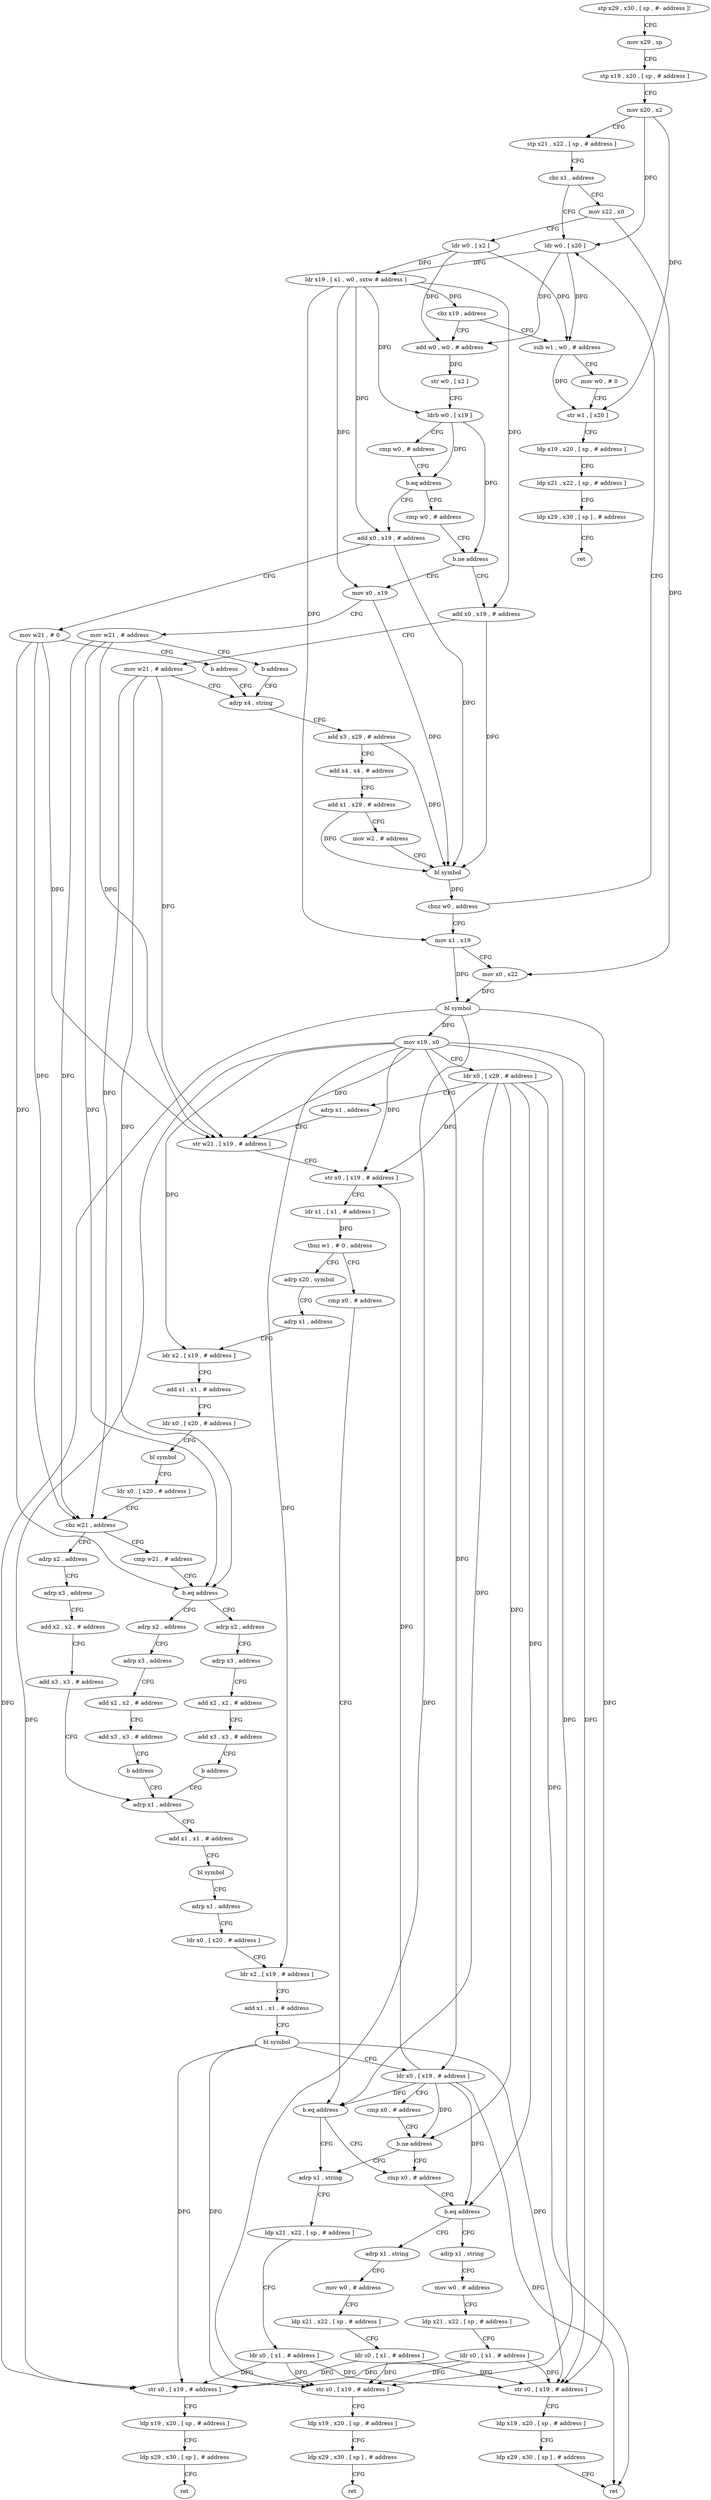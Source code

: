 digraph "func" {
"4267944" [label = "stp x29 , x30 , [ sp , #- address ]!" ]
"4267948" [label = "mov x29 , sp" ]
"4267952" [label = "stp x19 , x20 , [ sp , # address ]" ]
"4267956" [label = "mov x20 , x2" ]
"4267960" [label = "stp x21 , x22 , [ sp , # address ]" ]
"4267964" [label = "cbz x1 , address" ]
"4268152" [label = "ldr w0 , [ x20 ]" ]
"4267968" [label = "mov x22 , x0" ]
"4268156" [label = "sub w1 , w0 , # address" ]
"4267972" [label = "ldr w0 , [ x2 ]" ]
"4267976" [label = "ldr x19 , [ x1 , w0 , sxtw # address ]" ]
"4267980" [label = "cbz x19 , address" ]
"4267984" [label = "add w0 , w0 , # address" ]
"4268160" [label = "mov w0 , # 0" ]
"4268164" [label = "str w1 , [ x20 ]" ]
"4268168" [label = "ldp x19 , x20 , [ sp , # address ]" ]
"4268172" [label = "ldp x21 , x22 , [ sp , # address ]" ]
"4268176" [label = "ldp x29 , x30 , [ sp ] , # address" ]
"4268180" [label = "ret" ]
"4267988" [label = "str w0 , [ x2 ]" ]
"4267992" [label = "ldrb w0 , [ x19 ]" ]
"4267996" [label = "cmp w0 , # address" ]
"4268000" [label = "b.eq address" ]
"4268136" [label = "add x0 , x19 , # address" ]
"4268004" [label = "cmp w0 , # address" ]
"4268140" [label = "mov w21 , # 0" ]
"4268144" [label = "b address" ]
"4268020" [label = "adrp x4 , string" ]
"4268008" [label = "b.ne address" ]
"4268248" [label = "mov x0 , x19" ]
"4268012" [label = "add x0 , x19 , # address" ]
"4268024" [label = "add x3 , x29 , # address" ]
"4268028" [label = "add x4 , x4 , # address" ]
"4268032" [label = "add x1 , x29 , # address" ]
"4268036" [label = "mov w2 , # address" ]
"4268040" [label = "bl symbol" ]
"4268044" [label = "cbnz w0 , address" ]
"4268048" [label = "mov x1 , x19" ]
"4268252" [label = "mov w21 , # address" ]
"4268256" [label = "b address" ]
"4268016" [label = "mov w21 , # address" ]
"4268052" [label = "mov x0 , x22" ]
"4268056" [label = "bl symbol" ]
"4268060" [label = "mov x19 , x0" ]
"4268064" [label = "ldr x0 , [ x29 , # address ]" ]
"4268068" [label = "adrp x1 , address" ]
"4268072" [label = "str w21 , [ x19 , # address ]" ]
"4268076" [label = "str x0 , [ x19 , # address ]" ]
"4268080" [label = "ldr x1 , [ x1 , # address ]" ]
"4268084" [label = "tbnz w1 , # 0 , address" ]
"4268184" [label = "adrp x20 , symbol" ]
"4268088" [label = "cmp x0 , # address" ]
"4268188" [label = "adrp x1 , address" ]
"4268192" [label = "ldr x2 , [ x19 , # address ]" ]
"4268196" [label = "add x1 , x1 , # address" ]
"4268200" [label = "ldr x0 , [ x20 , # address ]" ]
"4268204" [label = "bl symbol" ]
"4268208" [label = "ldr x0 , [ x20 , # address ]" ]
"4268212" [label = "cbz w21 , address" ]
"4268264" [label = "adrp x2 , address" ]
"4268216" [label = "cmp w21 , # address" ]
"4268092" [label = "b.eq address" ]
"4268324" [label = "adrp x1 , string" ]
"4268096" [label = "cmp x0 , # address" ]
"4268268" [label = "adrp x3 , address" ]
"4268272" [label = "add x2 , x2 , # address" ]
"4268276" [label = "add x3 , x3 , # address" ]
"4268280" [label = "adrp x1 , address" ]
"4268220" [label = "b.eq address" ]
"4268384" [label = "adrp x2 , address" ]
"4268224" [label = "adrp x2 , address" ]
"4268328" [label = "ldp x21 , x22 , [ sp , # address ]" ]
"4268332" [label = "ldr s0 , [ x1 , # address ]" ]
"4268336" [label = "str s0 , [ x19 , # address ]" ]
"4268340" [label = "ldp x19 , x20 , [ sp , # address ]" ]
"4268344" [label = "ldp x29 , x30 , [ sp ] , # address" ]
"4268348" [label = "ret" ]
"4268100" [label = "b.eq address" ]
"4268352" [label = "adrp x1 , string" ]
"4268104" [label = "adrp x1 , string" ]
"4268388" [label = "adrp x3 , address" ]
"4268392" [label = "add x2 , x2 , # address" ]
"4268396" [label = "add x3 , x3 , # address" ]
"4268400" [label = "b address" ]
"4268228" [label = "adrp x3 , address" ]
"4268232" [label = "add x2 , x2 , # address" ]
"4268236" [label = "add x3 , x3 , # address" ]
"4268240" [label = "b address" ]
"4268356" [label = "mov w0 , # address" ]
"4268360" [label = "ldp x21 , x22 , [ sp , # address ]" ]
"4268364" [label = "ldr s0 , [ x1 , # address ]" ]
"4268368" [label = "str s0 , [ x19 , # address ]" ]
"4268372" [label = "ldp x19 , x20 , [ sp , # address ]" ]
"4268376" [label = "ldp x29 , x30 , [ sp ] , # address" ]
"4268380" [label = "ret" ]
"4268108" [label = "mov w0 , # address" ]
"4268112" [label = "ldp x21 , x22 , [ sp , # address ]" ]
"4268116" [label = "ldr s0 , [ x1 , # address ]" ]
"4268120" [label = "str s0 , [ x19 , # address ]" ]
"4268124" [label = "ldp x19 , x20 , [ sp , # address ]" ]
"4268128" [label = "ldp x29 , x30 , [ sp ] , # address" ]
"4268132" [label = "ret" ]
"4268284" [label = "add x1 , x1 , # address" ]
"4268288" [label = "bl symbol" ]
"4268292" [label = "adrp x1 , address" ]
"4268296" [label = "ldr x0 , [ x20 , # address ]" ]
"4268300" [label = "ldr x2 , [ x19 , # address ]" ]
"4268304" [label = "add x1 , x1 , # address" ]
"4268308" [label = "bl symbol" ]
"4268312" [label = "ldr x0 , [ x19 , # address ]" ]
"4268316" [label = "cmp x0 , # address" ]
"4268320" [label = "b.ne address" ]
"4267944" -> "4267948" [ label = "CFG" ]
"4267948" -> "4267952" [ label = "CFG" ]
"4267952" -> "4267956" [ label = "CFG" ]
"4267956" -> "4267960" [ label = "CFG" ]
"4267956" -> "4268152" [ label = "DFG" ]
"4267956" -> "4268164" [ label = "DFG" ]
"4267960" -> "4267964" [ label = "CFG" ]
"4267964" -> "4268152" [ label = "CFG" ]
"4267964" -> "4267968" [ label = "CFG" ]
"4268152" -> "4268156" [ label = "DFG" ]
"4268152" -> "4267976" [ label = "DFG" ]
"4268152" -> "4267984" [ label = "DFG" ]
"4267968" -> "4267972" [ label = "CFG" ]
"4267968" -> "4268052" [ label = "DFG" ]
"4268156" -> "4268160" [ label = "CFG" ]
"4268156" -> "4268164" [ label = "DFG" ]
"4267972" -> "4267976" [ label = "DFG" ]
"4267972" -> "4268156" [ label = "DFG" ]
"4267972" -> "4267984" [ label = "DFG" ]
"4267976" -> "4267980" [ label = "DFG" ]
"4267976" -> "4267992" [ label = "DFG" ]
"4267976" -> "4268136" [ label = "DFG" ]
"4267976" -> "4268248" [ label = "DFG" ]
"4267976" -> "4268012" [ label = "DFG" ]
"4267976" -> "4268048" [ label = "DFG" ]
"4267980" -> "4268156" [ label = "CFG" ]
"4267980" -> "4267984" [ label = "CFG" ]
"4267984" -> "4267988" [ label = "DFG" ]
"4268160" -> "4268164" [ label = "CFG" ]
"4268164" -> "4268168" [ label = "CFG" ]
"4268168" -> "4268172" [ label = "CFG" ]
"4268172" -> "4268176" [ label = "CFG" ]
"4268176" -> "4268180" [ label = "CFG" ]
"4267988" -> "4267992" [ label = "CFG" ]
"4267992" -> "4267996" [ label = "CFG" ]
"4267992" -> "4268000" [ label = "DFG" ]
"4267992" -> "4268008" [ label = "DFG" ]
"4267996" -> "4268000" [ label = "CFG" ]
"4268000" -> "4268136" [ label = "CFG" ]
"4268000" -> "4268004" [ label = "CFG" ]
"4268136" -> "4268140" [ label = "CFG" ]
"4268136" -> "4268040" [ label = "DFG" ]
"4268004" -> "4268008" [ label = "CFG" ]
"4268140" -> "4268144" [ label = "CFG" ]
"4268140" -> "4268072" [ label = "DFG" ]
"4268140" -> "4268212" [ label = "DFG" ]
"4268140" -> "4268220" [ label = "DFG" ]
"4268144" -> "4268020" [ label = "CFG" ]
"4268020" -> "4268024" [ label = "CFG" ]
"4268008" -> "4268248" [ label = "CFG" ]
"4268008" -> "4268012" [ label = "CFG" ]
"4268248" -> "4268252" [ label = "CFG" ]
"4268248" -> "4268040" [ label = "DFG" ]
"4268012" -> "4268016" [ label = "CFG" ]
"4268012" -> "4268040" [ label = "DFG" ]
"4268024" -> "4268028" [ label = "CFG" ]
"4268024" -> "4268040" [ label = "DFG" ]
"4268028" -> "4268032" [ label = "CFG" ]
"4268032" -> "4268036" [ label = "CFG" ]
"4268032" -> "4268040" [ label = "DFG" ]
"4268036" -> "4268040" [ label = "CFG" ]
"4268040" -> "4268044" [ label = "DFG" ]
"4268044" -> "4268152" [ label = "CFG" ]
"4268044" -> "4268048" [ label = "CFG" ]
"4268048" -> "4268052" [ label = "CFG" ]
"4268048" -> "4268056" [ label = "DFG" ]
"4268252" -> "4268256" [ label = "CFG" ]
"4268252" -> "4268072" [ label = "DFG" ]
"4268252" -> "4268212" [ label = "DFG" ]
"4268252" -> "4268220" [ label = "DFG" ]
"4268256" -> "4268020" [ label = "CFG" ]
"4268016" -> "4268020" [ label = "CFG" ]
"4268016" -> "4268072" [ label = "DFG" ]
"4268016" -> "4268212" [ label = "DFG" ]
"4268016" -> "4268220" [ label = "DFG" ]
"4268052" -> "4268056" [ label = "DFG" ]
"4268056" -> "4268060" [ label = "DFG" ]
"4268056" -> "4268336" [ label = "DFG" ]
"4268056" -> "4268368" [ label = "DFG" ]
"4268056" -> "4268120" [ label = "DFG" ]
"4268060" -> "4268064" [ label = "CFG" ]
"4268060" -> "4268072" [ label = "DFG" ]
"4268060" -> "4268076" [ label = "DFG" ]
"4268060" -> "4268192" [ label = "DFG" ]
"4268060" -> "4268336" [ label = "DFG" ]
"4268060" -> "4268300" [ label = "DFG" ]
"4268060" -> "4268312" [ label = "DFG" ]
"4268060" -> "4268368" [ label = "DFG" ]
"4268060" -> "4268120" [ label = "DFG" ]
"4268064" -> "4268068" [ label = "CFG" ]
"4268064" -> "4268076" [ label = "DFG" ]
"4268064" -> "4268092" [ label = "DFG" ]
"4268064" -> "4268348" [ label = "DFG" ]
"4268064" -> "4268100" [ label = "DFG" ]
"4268064" -> "4268320" [ label = "DFG" ]
"4268068" -> "4268072" [ label = "CFG" ]
"4268072" -> "4268076" [ label = "CFG" ]
"4268076" -> "4268080" [ label = "CFG" ]
"4268080" -> "4268084" [ label = "DFG" ]
"4268084" -> "4268184" [ label = "CFG" ]
"4268084" -> "4268088" [ label = "CFG" ]
"4268184" -> "4268188" [ label = "CFG" ]
"4268088" -> "4268092" [ label = "CFG" ]
"4268188" -> "4268192" [ label = "CFG" ]
"4268192" -> "4268196" [ label = "CFG" ]
"4268196" -> "4268200" [ label = "CFG" ]
"4268200" -> "4268204" [ label = "CFG" ]
"4268204" -> "4268208" [ label = "CFG" ]
"4268208" -> "4268212" [ label = "CFG" ]
"4268212" -> "4268264" [ label = "CFG" ]
"4268212" -> "4268216" [ label = "CFG" ]
"4268264" -> "4268268" [ label = "CFG" ]
"4268216" -> "4268220" [ label = "CFG" ]
"4268092" -> "4268324" [ label = "CFG" ]
"4268092" -> "4268096" [ label = "CFG" ]
"4268324" -> "4268328" [ label = "CFG" ]
"4268096" -> "4268100" [ label = "CFG" ]
"4268268" -> "4268272" [ label = "CFG" ]
"4268272" -> "4268276" [ label = "CFG" ]
"4268276" -> "4268280" [ label = "CFG" ]
"4268280" -> "4268284" [ label = "CFG" ]
"4268220" -> "4268384" [ label = "CFG" ]
"4268220" -> "4268224" [ label = "CFG" ]
"4268384" -> "4268388" [ label = "CFG" ]
"4268224" -> "4268228" [ label = "CFG" ]
"4268328" -> "4268332" [ label = "CFG" ]
"4268332" -> "4268336" [ label = "DFG" ]
"4268332" -> "4268368" [ label = "DFG" ]
"4268332" -> "4268120" [ label = "DFG" ]
"4268336" -> "4268340" [ label = "CFG" ]
"4268340" -> "4268344" [ label = "CFG" ]
"4268344" -> "4268348" [ label = "CFG" ]
"4268100" -> "4268352" [ label = "CFG" ]
"4268100" -> "4268104" [ label = "CFG" ]
"4268352" -> "4268356" [ label = "CFG" ]
"4268104" -> "4268108" [ label = "CFG" ]
"4268388" -> "4268392" [ label = "CFG" ]
"4268392" -> "4268396" [ label = "CFG" ]
"4268396" -> "4268400" [ label = "CFG" ]
"4268400" -> "4268280" [ label = "CFG" ]
"4268228" -> "4268232" [ label = "CFG" ]
"4268232" -> "4268236" [ label = "CFG" ]
"4268236" -> "4268240" [ label = "CFG" ]
"4268240" -> "4268280" [ label = "CFG" ]
"4268356" -> "4268360" [ label = "CFG" ]
"4268360" -> "4268364" [ label = "CFG" ]
"4268364" -> "4268368" [ label = "DFG" ]
"4268364" -> "4268336" [ label = "DFG" ]
"4268364" -> "4268120" [ label = "DFG" ]
"4268368" -> "4268372" [ label = "CFG" ]
"4268372" -> "4268376" [ label = "CFG" ]
"4268376" -> "4268380" [ label = "CFG" ]
"4268108" -> "4268112" [ label = "CFG" ]
"4268112" -> "4268116" [ label = "CFG" ]
"4268116" -> "4268120" [ label = "DFG" ]
"4268116" -> "4268336" [ label = "DFG" ]
"4268116" -> "4268368" [ label = "DFG" ]
"4268120" -> "4268124" [ label = "CFG" ]
"4268124" -> "4268128" [ label = "CFG" ]
"4268128" -> "4268132" [ label = "CFG" ]
"4268284" -> "4268288" [ label = "CFG" ]
"4268288" -> "4268292" [ label = "CFG" ]
"4268292" -> "4268296" [ label = "CFG" ]
"4268296" -> "4268300" [ label = "CFG" ]
"4268300" -> "4268304" [ label = "CFG" ]
"4268304" -> "4268308" [ label = "CFG" ]
"4268308" -> "4268312" [ label = "CFG" ]
"4268308" -> "4268336" [ label = "DFG" ]
"4268308" -> "4268368" [ label = "DFG" ]
"4268308" -> "4268120" [ label = "DFG" ]
"4268312" -> "4268316" [ label = "CFG" ]
"4268312" -> "4268076" [ label = "DFG" ]
"4268312" -> "4268092" [ label = "DFG" ]
"4268312" -> "4268100" [ label = "DFG" ]
"4268312" -> "4268348" [ label = "DFG" ]
"4268312" -> "4268320" [ label = "DFG" ]
"4268316" -> "4268320" [ label = "CFG" ]
"4268320" -> "4268096" [ label = "CFG" ]
"4268320" -> "4268324" [ label = "CFG" ]
}
